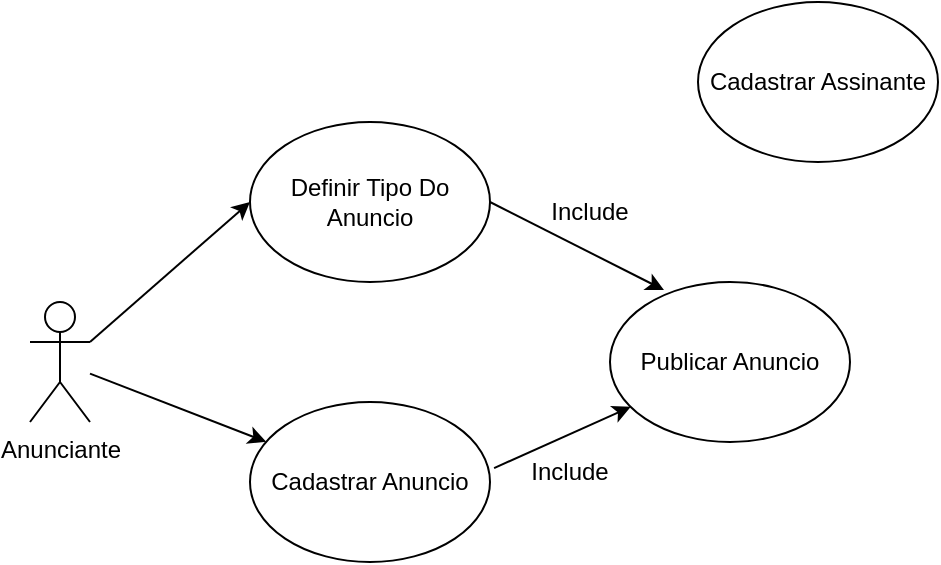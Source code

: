 <mxfile version="21.1.7" type="github">
  <diagram name="Página-1" id="szjbtwEokH5T6K7qggf9">
    <mxGraphModel dx="880" dy="484" grid="1" gridSize="10" guides="1" tooltips="1" connect="1" arrows="1" fold="1" page="1" pageScale="1" pageWidth="827" pageHeight="1169" math="0" shadow="0">
      <root>
        <mxCell id="0" />
        <mxCell id="1" parent="0" />
        <mxCell id="fYxNbOWRkxdqYsYEncR5-1" value="Anunciante" style="shape=umlActor;verticalLabelPosition=bottom;verticalAlign=top;html=1;outlineConnect=0;" vertex="1" parent="1">
          <mxGeometry x="80" y="210" width="30" height="60" as="geometry" />
        </mxCell>
        <mxCell id="fYxNbOWRkxdqYsYEncR5-2" value="Publicar Anuncio" style="ellipse;whiteSpace=wrap;html=1;" vertex="1" parent="1">
          <mxGeometry x="370" y="200" width="120" height="80" as="geometry" />
        </mxCell>
        <mxCell id="fYxNbOWRkxdqYsYEncR5-3" value="Definir Tipo Do Anuncio" style="ellipse;whiteSpace=wrap;html=1;" vertex="1" parent="1">
          <mxGeometry x="190" y="120" width="120" height="80" as="geometry" />
        </mxCell>
        <mxCell id="fYxNbOWRkxdqYsYEncR5-4" value="Cadastrar Anuncio" style="ellipse;whiteSpace=wrap;html=1;" vertex="1" parent="1">
          <mxGeometry x="190" y="260" width="120" height="80" as="geometry" />
        </mxCell>
        <mxCell id="fYxNbOWRkxdqYsYEncR5-5" value="" style="endArrow=classic;html=1;rounded=0;" edge="1" parent="1" source="fYxNbOWRkxdqYsYEncR5-1" target="fYxNbOWRkxdqYsYEncR5-4">
          <mxGeometry width="50" height="50" relative="1" as="geometry">
            <mxPoint x="380" y="260" as="sourcePoint" />
            <mxPoint x="430" y="210" as="targetPoint" />
          </mxGeometry>
        </mxCell>
        <mxCell id="fYxNbOWRkxdqYsYEncR5-6" value="" style="endArrow=classic;html=1;rounded=0;exitX=1;exitY=0.333;exitDx=0;exitDy=0;exitPerimeter=0;entryX=0;entryY=0.5;entryDx=0;entryDy=0;" edge="1" parent="1" source="fYxNbOWRkxdqYsYEncR5-1" target="fYxNbOWRkxdqYsYEncR5-3">
          <mxGeometry width="50" height="50" relative="1" as="geometry">
            <mxPoint x="380" y="260" as="sourcePoint" />
            <mxPoint x="430" y="210" as="targetPoint" />
          </mxGeometry>
        </mxCell>
        <mxCell id="fYxNbOWRkxdqYsYEncR5-7" value="" style="endArrow=classic;html=1;rounded=0;exitX=1.017;exitY=0.413;exitDx=0;exitDy=0;exitPerimeter=0;" edge="1" parent="1" source="fYxNbOWRkxdqYsYEncR5-4" target="fYxNbOWRkxdqYsYEncR5-2">
          <mxGeometry width="50" height="50" relative="1" as="geometry">
            <mxPoint x="380" y="260" as="sourcePoint" />
            <mxPoint x="430" y="210" as="targetPoint" />
          </mxGeometry>
        </mxCell>
        <mxCell id="fYxNbOWRkxdqYsYEncR5-8" value="" style="endArrow=classic;html=1;rounded=0;exitX=1;exitY=0.5;exitDx=0;exitDy=0;entryX=0.225;entryY=0.05;entryDx=0;entryDy=0;entryPerimeter=0;" edge="1" parent="1" source="fYxNbOWRkxdqYsYEncR5-3" target="fYxNbOWRkxdqYsYEncR5-2">
          <mxGeometry width="50" height="50" relative="1" as="geometry">
            <mxPoint x="380" y="260" as="sourcePoint" />
            <mxPoint x="430" y="210" as="targetPoint" />
          </mxGeometry>
        </mxCell>
        <mxCell id="fYxNbOWRkxdqYsYEncR5-9" value="Include" style="text;html=1;strokeColor=none;fillColor=none;align=center;verticalAlign=middle;whiteSpace=wrap;rounded=0;" vertex="1" parent="1">
          <mxGeometry x="330" y="150" width="60" height="30" as="geometry" />
        </mxCell>
        <mxCell id="fYxNbOWRkxdqYsYEncR5-10" value="Include" style="text;html=1;strokeColor=none;fillColor=none;align=center;verticalAlign=middle;whiteSpace=wrap;rounded=0;" vertex="1" parent="1">
          <mxGeometry x="320" y="280" width="60" height="30" as="geometry" />
        </mxCell>
        <mxCell id="fYxNbOWRkxdqYsYEncR5-11" value="Cadastrar Assinante" style="ellipse;whiteSpace=wrap;html=1;" vertex="1" parent="1">
          <mxGeometry x="414" y="60" width="120" height="80" as="geometry" />
        </mxCell>
      </root>
    </mxGraphModel>
  </diagram>
</mxfile>
